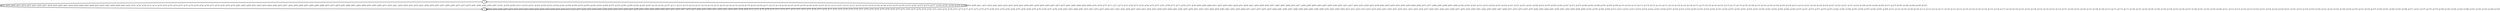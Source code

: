 digraph G {
        node [style=rounded, penwidth=3, fontsize=20, shape=oval];
        "1" -> "0" [label="@601, @605, @609, @612, @616, @619, @623, @626, @631, @636, @639, @644, @647, @652, @655, @660, @665, @668, @673, @676, @682, @686, @689, @693, @697, @701, @705, @708, @712, @714, @720, @724, @730, @734, @737, @747, @754, @758, @762, @769, @773, @778, @785, @792, @795, @801, @805, @809, @812, @816, @819, @824, @829, @832, @837, @842, @845, @850, @855, @858, @864, @868, @870, @875, @878, @883, @886, @891, @894, @898, @901, @905, @908, @913, @918, @921, @926, @929, @935, @939, @943, @946, @950, @953, @957, @960, @965, @970, @973, @978, @981, @986, @989, @994, @997, @1001, @1004, @1008, @1011, @1016, @1021, @1024, @1029, @1032, @1038, @1042, @1046, @1049, @1053, @1056, @1060, @1063, @1068, @1073, @1076, @1081, @1084, @1089, @1092, @1097, @1100, @1104, @1107, @1111, @1114, @1119, @1124, @1127, @1132, @1135, @1141, @1145, @1149, @1152, @1156, @1159, @1163, @1166, @1171, @1176, @1179, @1184, @1187, @1192, @1195, @1200, @1203, @1207, @1210, @1214, @1217, @1222, @1227, @1230, @1235, @1238, @1244, @1248, @1252, @1255, @1259, @1263, @1267, @1270, @1274, @1277, @1282, @1287, @1290, @1295, @1298", color=black,arrowsize=1,style=bold,penwidth=3,fontsize=20];
"0" -> "0" [label="@602, @603, @606, @607, @610, @613, @614, @617, @620, @621, @624, @627, @628, @629, @632, @633, @634, @637, @640, @641, @642, @645, @648, @649, @650, @653, @656, @657, @658, @661, @662, @663, @666, @669, @670, @671, @674, @677, @678, @679, @680, @683, @684, @687, @690, @691, @694, @695, @698, @699, @702, @703, @706, @709, @710, @715, @716, @717, @718, @721, @722, @725, @726, @727, @728, @731, @732, @735, @738, @739, @740, @741, @742, @743, @744, @745, @748, @749, @750, @751, @752, @755, @756, @759, @760, @763, @764, @765, @766, @767, @770, @771, @774, @775, @776, @779, @780, @781, @782, @783, @786, @787, @788, @789, @790, @793, @796, @797, @798, @799, @802, @803, @806, @807, @810, @813, @814, @817, @820, @821, @822, @825, @826, @827, @830, @833, @834, @835, @838, @839, @840, @843, @846, @847, @848, @851, @852, @853, @856, @859, @860, @861, @862, @865, @866, @871, @872, @873, @876, @879, @880, @881, @884, @887, @888, @889, @892, @895, @896, @899, @902, @903, @906, @909, @910, @911, @914, @915, @916, @919, @922, @923, @924, @927, @930, @931, @932, @933, @936, @937, @940, @941, @944, @947, @948, @951, @954, @955, @958, @961, @962, @963, @966, @967, @968, @971, @974, @975, @976, @979, @982, @983, @984, @987, @990, @991, @992, @995, @998, @999, @1002, @1005, @1006, @1009, @1012, @1013, @1014, @1017, @1018, @1019, @1022, @1025, @1026, @1027, @1030, @1033, @1034, @1035, @1036, @1039, @1040, @1043, @1044, @1047, @1050, @1051, @1054, @1057, @1058, @1061, @1064, @1065, @1066, @1069, @1070, @1071, @1074, @1077, @1078, @1079, @1082, @1085, @1086, @1087, @1090, @1093, @1094, @1095, @1098, @1101, @1102, @1105, @1108, @1109, @1112, @1115, @1116, @1117, @1120, @1121, @1122, @1125, @1128, @1129, @1130, @1133, @1136, @1137, @1138, @1139, @1142, @1143, @1146, @1147, @1150, @1153, @1154, @1157, @1160, @1161, @1164, @1167, @1168, @1169, @1172, @1173, @1174, @1177, @1180, @1181, @1182, @1185, @1188, @1189, @1190, @1193, @1196, @1197, @1198, @1201, @1204, @1205, @1208, @1211, @1212, @1215, @1218, @1219, @1220, @1223, @1224, @1225, @1228, @1231, @1232, @1233, @1236, @1239, @1240, @1241, @1242, @1245, @1246, @1249, @1250, @1253, @1256, @1257, @1260, @1261, @1264, @1265, @1268, @1271, @1272, @1275, @1278, @1279, @1280, @1283, @1284, @1285, @1288, @1291, @1292, @1293, @1296, @1299", color=black,arrowsize=1,style=bold,penwidth=3,fontsize=20];
"0" -> "1" [label="@604, @608, @611, @615, @618, @622, @625, @630, @635, @638, @643, @646, @651, @654, @659, @664, @667, @672, @675, @681, @685, @688, @692, @696, @700, @704, @707, @711, @713, @719, @723, @729, @733, @736, @746, @753, @757, @761, @768, @772, @777, @784, @791, @794, @800, @804, @808, @811, @815, @818, @823, @828, @831, @836, @841, @844, @849, @854, @857, @863, @867, @869, @874, @877, @882, @885, @890, @893, @897, @900, @904, @907, @912, @917, @920, @925, @928, @934, @938, @942, @945, @949, @952, @956, @959, @964, @969, @972, @977, @980, @985, @988, @993, @996, @1000, @1003, @1007, @1010, @1015, @1020, @1023, @1028, @1031, @1037, @1041, @1045, @1048, @1052, @1055, @1059, @1062, @1067, @1072, @1075, @1080, @1083, @1088, @1091, @1096, @1099, @1103, @1106, @1110, @1113, @1118, @1123, @1126, @1131, @1134, @1140, @1144, @1148, @1151, @1155, @1158, @1162, @1165, @1170, @1175, @1178, @1183, @1186, @1191, @1194, @1199, @1202, @1206, @1209, @1213, @1216, @1221, @1226, @1229, @1234, @1237, @1243, @1247, @1251, @1254, @1258, @1262, @1266, @1269, @1273, @1276, @1281, @1286, @1289, @1294, @1297", color=black,arrowsize=1,style=bold,penwidth=3,fontsize=20];
}
